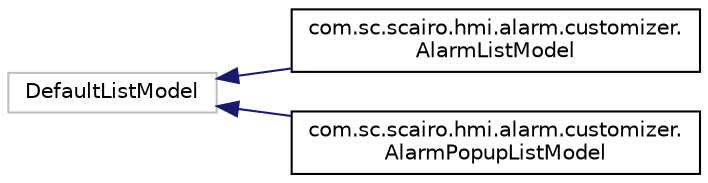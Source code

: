 digraph "Graphical Class Hierarchy"
{
 // LATEX_PDF_SIZE
  edge [fontname="Helvetica",fontsize="10",labelfontname="Helvetica",labelfontsize="10"];
  node [fontname="Helvetica",fontsize="10",shape=record];
  rankdir="LR";
  Node397 [label="DefaultListModel",height=0.2,width=0.4,color="grey75", fillcolor="white", style="filled",tooltip=" "];
  Node397 -> Node0 [dir="back",color="midnightblue",fontsize="10",style="solid",fontname="Helvetica"];
  Node0 [label="com.sc.scairo.hmi.alarm.customizer.\lAlarmListModel",height=0.2,width=0.4,color="black", fillcolor="white", style="filled",URL="$classcom_1_1sc_1_1scairo_1_1hmi_1_1alarm_1_1customizer_1_1_alarm_list_model.html",tooltip=" "];
  Node397 -> Node399 [dir="back",color="midnightblue",fontsize="10",style="solid",fontname="Helvetica"];
  Node399 [label="com.sc.scairo.hmi.alarm.customizer.\lAlarmPopupListModel",height=0.2,width=0.4,color="black", fillcolor="white", style="filled",URL="$classcom_1_1sc_1_1scairo_1_1hmi_1_1alarm_1_1customizer_1_1_alarm_popup_list_model.html",tooltip=" "];
}

